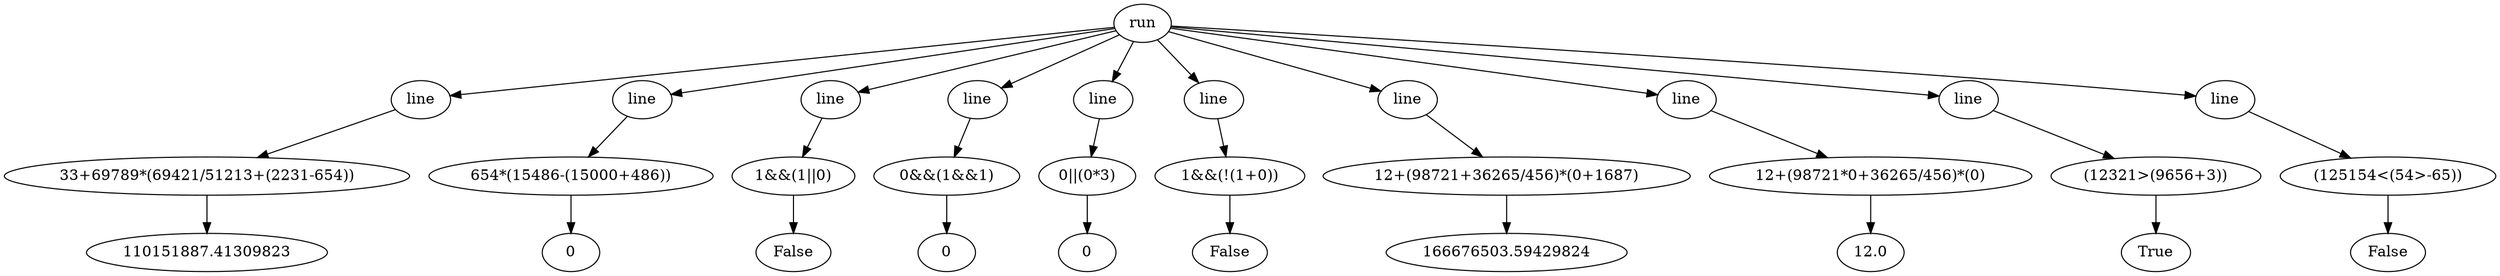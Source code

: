 digraph {
	8785898662919 [label=run]
	8785898621136 [label=line]
	8785898662919 -> 8785898621136
	8785898621688 [label="33+69789*(69421/51213+(2231-654))"]
	8785898621136 -> 8785898621688
	8785898630078 [label=110151887.41309823]
	8785898621688 -> 8785898630078
	8785898629712 [label=line]
	8785898662919 -> 8785898629712
	8785898629145 [label="654*(15486-(15000+486))"]
	8785898629712 -> 8785898629145
	8785898621490 [label=0]
	8785898629145 -> 8785898621490
	8785898629931 [label=line]
	8785898662919 -> 8785898629931
	8785898629268 [label="1&&(1||0)"]
	8785898629931 -> 8785898629268
	8785898824524 [label=False]
	8785898629268 -> 8785898824524
	8785898629430 [label=line]
	8785898662919 -> 8785898629430
	8785898629670 [label="0&&(1&&1)"]
	8785898629430 -> 8785898629670
	8785898629952 [label=0]
	8785898629670 -> 8785898629952
	8785898629463 [label=line]
	8785898662919 -> 8785898629463
	8785898629427 [label="0||(0*3)"]
	8785898629463 -> 8785898629427
	8785898629193 [label=0]
	8785898629427 -> 8785898629193
	8785898629568 [label=line]
	8785898662919 -> 8785898629568
	8785898629874 [label="1&&(!(1+0))"]
	8785898629568 -> 8785898629874
	8785898824218 [label=False]
	8785898629874 -> 8785898824218
	8785898629325 [label=line]
	8785898662919 -> 8785898629325
	8785898629217 [label="12+(98721+36265/456)*(0+1687)"]
	8785898629325 -> 8785898629217
	8785898621457 [label=166676503.59429824]
	8785898629217 -> 8785898621457
	8785898629331 [label=line]
	8785898662919 -> 8785898629331
	8785898629544 [label="12+(98721*0+36265/456)*(0)"]
	8785898629331 -> 8785898629544
	8785898823966 [label=12.0]
	8785898629544 -> 8785898823966
	8785898629652 [label=line]
	8785898662919 -> 8785898629652
	8785898629877 [label="(12321>(9656+3))"]
	8785898629652 -> 8785898629877
	8785898629496 [label=True]
	8785898629877 -> 8785898629496
	8785898629310 [label=line]
	8785898662919 -> 8785898629310
	8785898629196 [label="(125154<(54>-65))"]
	8785898629310 -> 8785898629196
	8785898621682 [label=False]
	8785898629196 -> 8785898621682
}
